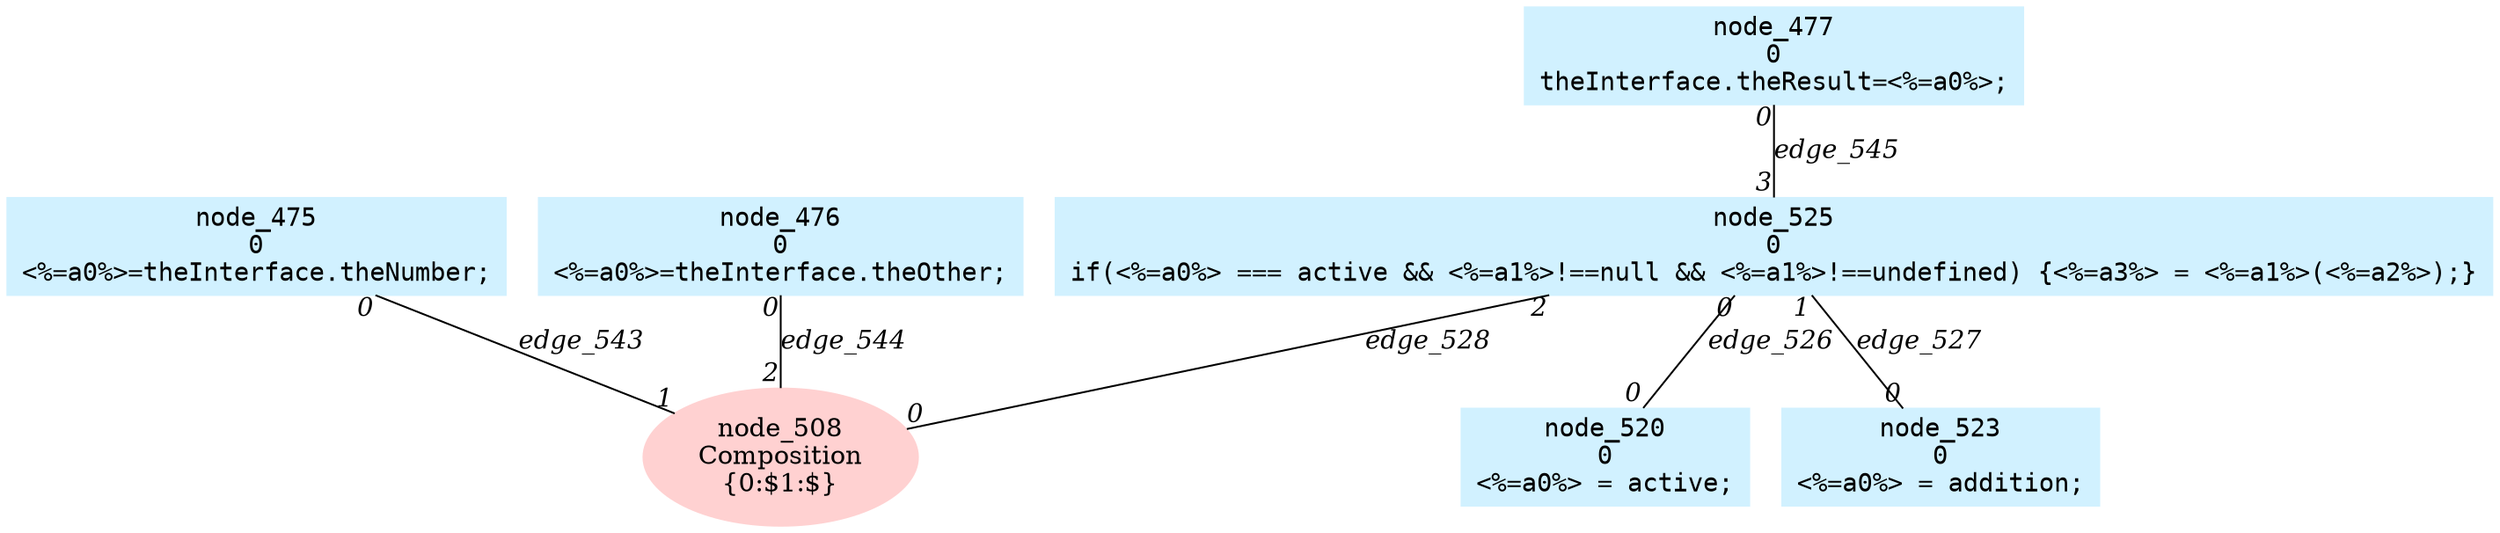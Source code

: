 digraph g{node_508 [shape=ellipse, style=filled, color="#ffd1d1", label="node_508
Composition
{0:$1:$}" ]
node_475 [shape=box, style=filled, color="#d1f1ff", fontname="Courier", label="node_475
0
<%=a0%>=theInterface.theNumber;
" ]
node_476 [shape=box, style=filled, color="#d1f1ff", fontname="Courier", label="node_476
0
<%=a0%>=theInterface.theOther;
" ]
node_477 [shape=box, style=filled, color="#d1f1ff", fontname="Courier", label="node_477
0
theInterface.theResult=<%=a0%>;
" ]
node_520 [shape=box, style=filled, color="#d1f1ff", fontname="Courier", label="node_520
0
<%=a0%> = active;
" ]
node_523 [shape=box, style=filled, color="#d1f1ff", fontname="Courier", label="node_523
0
<%=a0%> = addition;
" ]
node_525 [shape=box, style=filled, color="#d1f1ff", fontname="Courier", label="node_525
0
if(<%=a0%> === active && <%=a1%>!==null && <%=a1%>!==undefined) {<%=a3%> = <%=a1%>(<%=a2%>);}
" ]
node_525 -> node_520 [dir=none, arrowHead=none, fontname="Times-Italic", label="edge_526",  headlabel="0", taillabel="0" ]
node_525 -> node_523 [dir=none, arrowHead=none, fontname="Times-Italic", label="edge_527",  headlabel="0", taillabel="1" ]
node_525 -> node_508 [dir=none, arrowHead=none, fontname="Times-Italic", label="edge_528",  headlabel="0", taillabel="2" ]
node_475 -> node_508 [dir=none, arrowHead=none, fontname="Times-Italic", label="edge_543",  headlabel="1", taillabel="0" ]
node_476 -> node_508 [dir=none, arrowHead=none, fontname="Times-Italic", label="edge_544",  headlabel="2", taillabel="0" ]
node_477 -> node_525 [dir=none, arrowHead=none, fontname="Times-Italic", label="edge_545",  headlabel="3", taillabel="0" ]
}